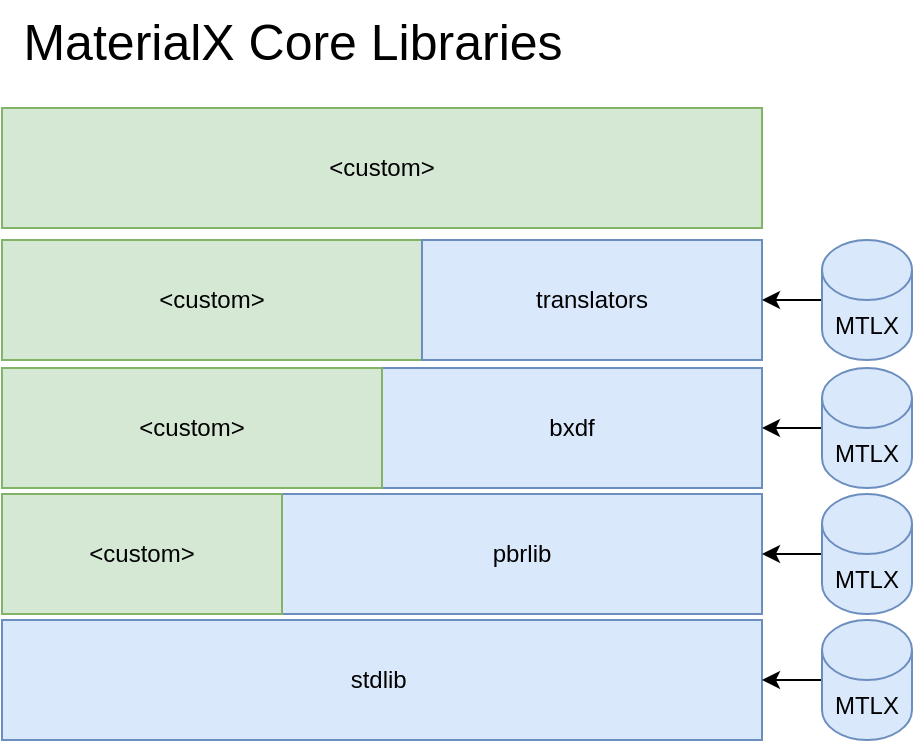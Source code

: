 <mxfile version="20.3.0" type="device"><diagram id="PSxC8xLNXRKy4Ws_d_5Y" name="Page-1"><mxGraphModel dx="1102" dy="809" grid="1" gridSize="10" guides="1" tooltips="1" connect="1" arrows="1" fold="1" page="1" pageScale="1" pageWidth="1100" pageHeight="850" math="0" shadow="0"><root><mxCell id="0"/><mxCell id="1" parent="0"/><mxCell id="ezbg_2VLGK7dOvDG1AQX-1" value="stdlib&amp;nbsp;" style="rounded=0;whiteSpace=wrap;html=1;fillColor=#dae8fc;strokeColor=#6c8ebf;" vertex="1" parent="1"><mxGeometry x="310" y="460" width="380" height="60" as="geometry"/></mxCell><mxCell id="ezbg_2VLGK7dOvDG1AQX-2" value="pbrlib" style="rounded=0;whiteSpace=wrap;html=1;fillColor=#dae8fc;strokeColor=#6c8ebf;" vertex="1" parent="1"><mxGeometry x="450" y="397" width="240" height="60" as="geometry"/></mxCell><mxCell id="ezbg_2VLGK7dOvDG1AQX-3" value="bxdf" style="rounded=0;whiteSpace=wrap;html=1;fillColor=#dae8fc;strokeColor=#6c8ebf;" vertex="1" parent="1"><mxGeometry x="500" y="334" width="190" height="60" as="geometry"/></mxCell><mxCell id="ezbg_2VLGK7dOvDG1AQX-4" value="&amp;lt;custom&amp;gt;" style="rounded=0;whiteSpace=wrap;html=1;fillColor=#d5e8d4;strokeColor=#82b366;" vertex="1" parent="1"><mxGeometry x="310" y="270" width="210" height="60" as="geometry"/></mxCell><mxCell id="ezbg_2VLGK7dOvDG1AQX-5" value="translators" style="rounded=0;whiteSpace=wrap;html=1;fillColor=#dae8fc;strokeColor=#6c8ebf;" vertex="1" parent="1"><mxGeometry x="520" y="270" width="170" height="60" as="geometry"/></mxCell><mxCell id="ezbg_2VLGK7dOvDG1AQX-6" value="&amp;lt;custom&amp;gt;" style="rounded=0;whiteSpace=wrap;html=1;fillColor=#d5e8d4;strokeColor=#82b366;" vertex="1" parent="1"><mxGeometry x="310" y="397" width="140" height="60" as="geometry"/></mxCell><mxCell id="ezbg_2VLGK7dOvDG1AQX-7" value="&amp;lt;custom&amp;gt;" style="rounded=0;whiteSpace=wrap;html=1;fillColor=#d5e8d4;strokeColor=#82b366;" vertex="1" parent="1"><mxGeometry x="310" y="334" width="190" height="60" as="geometry"/></mxCell><mxCell id="ezbg_2VLGK7dOvDG1AQX-8" value="&amp;lt;custom&amp;gt;" style="rounded=0;whiteSpace=wrap;html=1;fillColor=#d5e8d4;strokeColor=#82b366;" vertex="1" parent="1"><mxGeometry x="310" y="204" width="380" height="60" as="geometry"/></mxCell><mxCell id="ezbg_2VLGK7dOvDG1AQX-11" style="edgeStyle=orthogonalEdgeStyle;rounded=0;orthogonalLoop=1;jettySize=auto;html=1;" edge="1" parent="1" source="ezbg_2VLGK7dOvDG1AQX-9" target="ezbg_2VLGK7dOvDG1AQX-5"><mxGeometry relative="1" as="geometry"/></mxCell><mxCell id="ezbg_2VLGK7dOvDG1AQX-9" value="MTLX" style="shape=cylinder3;whiteSpace=wrap;html=1;boundedLbl=1;backgroundOutline=1;size=15;fillColor=#dae8fc;strokeColor=#6c8ebf;" vertex="1" parent="1"><mxGeometry x="720" y="270" width="45" height="60" as="geometry"/></mxCell><mxCell id="ezbg_2VLGK7dOvDG1AQX-13" style="edgeStyle=orthogonalEdgeStyle;rounded=0;orthogonalLoop=1;jettySize=auto;html=1;" edge="1" parent="1" source="ezbg_2VLGK7dOvDG1AQX-12" target="ezbg_2VLGK7dOvDG1AQX-3"><mxGeometry relative="1" as="geometry"/></mxCell><mxCell id="ezbg_2VLGK7dOvDG1AQX-12" value="MTLX" style="shape=cylinder3;whiteSpace=wrap;html=1;boundedLbl=1;backgroundOutline=1;size=15;fillColor=#dae8fc;strokeColor=#6c8ebf;" vertex="1" parent="1"><mxGeometry x="720" y="334" width="45" height="60" as="geometry"/></mxCell><mxCell id="ezbg_2VLGK7dOvDG1AQX-16" style="edgeStyle=orthogonalEdgeStyle;rounded=0;orthogonalLoop=1;jettySize=auto;html=1;" edge="1" parent="1" source="ezbg_2VLGK7dOvDG1AQX-14" target="ezbg_2VLGK7dOvDG1AQX-2"><mxGeometry relative="1" as="geometry"/></mxCell><mxCell id="ezbg_2VLGK7dOvDG1AQX-14" value="MTLX" style="shape=cylinder3;whiteSpace=wrap;html=1;boundedLbl=1;backgroundOutline=1;size=15;fillColor=#dae8fc;strokeColor=#6c8ebf;" vertex="1" parent="1"><mxGeometry x="720" y="397" width="45" height="60" as="geometry"/></mxCell><mxCell id="ezbg_2VLGK7dOvDG1AQX-18" style="edgeStyle=orthogonalEdgeStyle;rounded=0;orthogonalLoop=1;jettySize=auto;html=1;" edge="1" parent="1" source="ezbg_2VLGK7dOvDG1AQX-17" target="ezbg_2VLGK7dOvDG1AQX-1"><mxGeometry relative="1" as="geometry"/></mxCell><mxCell id="ezbg_2VLGK7dOvDG1AQX-17" value="MTLX" style="shape=cylinder3;whiteSpace=wrap;html=1;boundedLbl=1;backgroundOutline=1;size=15;fillColor=#dae8fc;strokeColor=#6c8ebf;" vertex="1" parent="1"><mxGeometry x="720" y="460" width="45" height="60" as="geometry"/></mxCell><mxCell id="ezbg_2VLGK7dOvDG1AQX-19" value="MaterialX Core Libraries" style="text;html=1;align=center;verticalAlign=middle;resizable=0;points=[];autosize=1;strokeColor=none;fillColor=none;fontSize=25;" vertex="1" parent="1"><mxGeometry x="310" y="150" width="290" height="40" as="geometry"/></mxCell></root></mxGraphModel></diagram></mxfile>